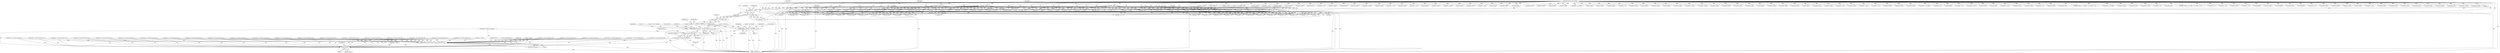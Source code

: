digraph "0_radare2_f41e941341e44aa86edd4483c4487ec09a074257@array" {
"1000655" [label="(Call,buf[2] << 16)"];
"1000183" [label="(Call,buf[2] | (buf[3] << 8))"];
"1000129" [label="(MethodParameterIn,const ut8 *buf)"];
"1000187" [label="(Call,buf[3] << 8)"];
"1000246" [label="(Call,buf[2] | (buf[3] << 8))"];
"1000250" [label="(Call,buf[3] << 8)"];
"1000288" [label="(Call,buf[2] | (buf[3] << 8))"];
"1000292" [label="(Call,buf[3] << 8)"];
"1000654" [label="(Call,(buf[2] << 16) | (buf[3] << 24))"];
"1000652" [label="(Call,0 | (buf[2] << 16) | (buf[3] << 24))"];
"1000650" [label="(Call,vB = 0 | (buf[2] << 16) | (buf[3] << 24))"];
"1000672" [label="(Call,snprintf (str, sizeof (str), \" v%i:v%i, 0x%08x\", vA, vA + 1, vB))"];
"1000693" [label="(Call,r_str_concat (strasm, str))"];
"1000691" [label="(Call,strasm = r_str_concat (strasm, str))"];
"1002136" [label="(Call,strncpy (op->buf_asm, strasm, sizeof (op->buf_asm) - 1))"];
"1002198" [label="(Call,free (strasm))"];
"1000684" [label="(Call,snprintf (str, sizeof (str), \" v%i, 0x%08x\", vA, vB))"];
"1001909" [label="(Call,buf[3] << 8)"];
"1000769" [label="(Call,strasm = r_str_concat (strasm, str))"];
"1000666" [label="(Call,buf[0] == 0x19)"];
"1000498" [label="(Call,(int) buf[1])"];
"1000195" [label="(Call,buf[4] | (buf[5] << 8) | (buf[6] << 16) | (buf[7] << 24))"];
"1000778" [label="(Call,(int) buf[1])"];
"1000600" [label="(Call,buf[4] << 16)"];
"1002198" [label="(Call,free (strasm))"];
"1002135" [label="(Block,)"];
"1002127" [label="(Call,strasm = NULL)"];
"1001306" [label="(Call,buf[4] & 0x0f)"];
"1001258" [label="(Call,buf[3] << 8)"];
"1000897" [label="(Call,strasm = r_str_concat (strasm, str))"];
"1000438" [label="(Call,buf[3] << 8)"];
"1000430" [label="(Call,(int) buf[1])"];
"1001103" [label="(Call,buf[4] & 0x0f)"];
"1001188" [label="(Call,strasm = r_str_concat (strasm, str))"];
"1001198" [label="(Call,(int) buf[1])"];
"1000883" [label="(Call,strasm = r_str_concat (strasm, str))"];
"1000866" [label="(Call,(buf[3] << 8) | buf[2])"];
"1000489" [label="(Call,strasm = r_str_concat (strasm, str))"];
"1000659" [label="(Literal,16)"];
"1000716" [label="(Call,(llint)buf[3])"];
"1000251" [label="(Call,buf[3])"];
"1000653" [label="(Literal,0)"];
"1001217" [label="(Call,buf[5] << 8)"];
"1001158" [label="(Call,buf[5] & 0x0f)"];
"1001789" [label="(Call,(buf[3] << 8) | buf[2])"];
"1000724" [label="(Call,(llint)buf[4])"];
"1001109" [label="(Call,buf[4] & 0xf0)"];
"1000678" [label="(Call,vA + 1)"];
"1000681" [label="(Identifier,vB)"];
"1000131" [label="(Block,)"];
"1001651" [label="(Call,buf[0] == 0x23)"];
"1000694" [label="(Identifier,strasm)"];
"1001062" [label="(Call,buf[1] & 0x0f)"];
"1000558" [label="(Call,buf[3] << 8)"];
"1000785" [label="(Call,(int) buf[2])"];
"1000689" [label="(Identifier,vA)"];
"1000188" [label="(Call,buf[3])"];
"1002199" [label="(Identifier,strasm)"];
"1000181" [label="(Call,array_size = buf[2] | (buf[3] << 8))"];
"1001389" [label="(Call,(buf[3] << 8) | buf[2])"];
"1000966" [label="(Call,buf[4] << 16)"];
"1001342" [label="(Call,buf[5] & 0x0f)"];
"1001636" [label="(Call,buf[3] << 8)"];
"1002150" [label="(Identifier,op)"];
"1000311" [label="(Call,buf[6] << 16)"];
"1001782" [label="(Call,(int) buf[1])"];
"1000654" [label="(Call,(buf[2] << 16) | (buf[3] << 24))"];
"1000421" [label="(Call,strasm = r_str_concat (strasm, str))"];
"1001619" [label="(Call,buf[1] & 0x0f)"];
"1001440" [label="(Call,buf[0] == 0x22)"];
"1000955" [label="(Call,buf[2] | (buf[3] << 8) | (buf[4] << 16) | (buf[5] << 24))"];
"1000246" [label="(Call,buf[2] | (buf[3] << 8))"];
"1001003" [label="(Call,buf[3] << 8 | buf[2])"];
"1000700" [label="(Call,(int) buf[1])"];
"1001004" [label="(Call,buf[3] << 8)"];
"1002018" [label="(Call,buf[4] & 0xf0)"];
"1000316" [label="(Call,buf[7] << 24)"];
"1000692" [label="(Identifier,strasm)"];
"1002201" [label="(Identifier,size)"];
"1000463" [label="(Call,buf[3] << 8)"];
"1000594" [label="(Call,buf[3] << 8)"];
"1001573" [label="(Call,(int) buf[1])"];
"1001509" [label="(Call,buf[1] & 0x0f)"];
"1000683" [label="(Block,)"];
"1000247" [label="(Call,buf[2])"];
"1001051" [label="(Call,strasm = r_str_concat (strasm, str))"];
"1001030" [label="(Call,buf[2] | (buf[3] << 8) | (buf[4] << 16) | (buf[5] << 24))"];
"1000289" [label="(Call,buf[2])"];
"1000651" [label="(Identifier,vB)"];
"1001318" [label="(Call,buf[5] & 0x0f)"];
"1000917" [label="(Call,strasm = r_str_concat (strasm, str))"];
"1000909" [label="(Call,buf[3] << 8)"];
"1000509" [label="(Call,strasm = r_str_concat (strasm, str))"];
"1001969" [label="(Call,buf[5] & 0x0f)"];
"1001635" [label="(Call,(buf[3] << 8) | buf[2])"];
"1002137" [label="(Call,op->buf_asm)"];
"1001348" [label="(Call,buf[5] & 0xf0)"];
"1000944" [label="(Call,strasm = r_str_concat (strasm, str))"];
"1000732" [label="(Call,(llint)buf[5])"];
"1000850" [label="(Call,buf[1] & 0x0f)"];
"1000676" [label="(Literal,\" v%i:v%i, 0x%08x\")"];
"1001800" [label="(Call,(buf[5] << 8) | buf[4])"];
"1000636" [label="(Call,strasm = r_str_concat (strasm, str))"];
"1000690" [label="(Identifier,vB)"];
"1001747" [label="(Call,buf[2] << 24)"];
"1001382" [label="(Call,(int) buf[1])"];
"1001205" [label="(Call,(buf[3] << 8) | buf[2])"];
"1001070" [label="(Call,buf[3] << 8)"];
"1000814" [label="(Call,(int) buf[1])"];
"1000673" [label="(Identifier,str)"];
"1000805" [label="(Call,strasm = r_str_concat (strasm, str))"];
"1002024" [label="(Call,buf[5] & 0x0f)"];
"1001790" [label="(Call,buf[3] << 8)"];
"1000375" [label="(Call,strasm = strdup (op->buf_asm))"];
"1000474" [label="(Call,buf[5] << 8)"];
"1001926" [label="(Call,buf[4] & 0x0f)"];
"1000936" [label="(Call,buf[3] << 8)"];
"1000286" [label="(Call,elem_width = buf[2] | (buf[3] << 8))"];
"1001722" [label="(Call,(int) buf[1])"];
"1001275" [label="(Call,buf[4] & 0x0f)"];
"1000548" [label="(Call,(int) buf[1])"];
"1000985" [label="(Call,buf[1] & 0x0f)"];
"1000655" [label="(Call,buf[2] << 16)"];
"1002054" [label="(Call,buf[0] == 0x24)"];
"1000652" [label="(Call,0 | (buf[2] << 16) | (buf[3] << 24))"];
"1001646" [label="(Call,buf[0] == 0x20)"];
"1000526" [label="(Call,buf[1] & 0xf0)"];
"1001164" [label="(Call,buf[5] & 0xf0)"];
"1000408" [label="(Call,buf[1] & 0xf0)"];
"1000858" [label="(Call,buf[1] & 0xf0)"];
"1000250" [label="(Call,buf[3] << 8)"];
"1001021" [label="(Call,(int) buf[1])"];
"1001249" [label="(Call,buf[1] & 0xf0)"];
"1000688" [label="(Literal,\" v%i, 0x%08x\")"];
"1001152" [label="(Call,buf[4] & 0xf0)"];
"1001091" [label="(Call,buf[4] & 0x0f)"];
"1000668" [label="(Identifier,buf)"];
"1000828" [label="(Call,(int) buf[3])"];
"1000191" [label="(Literal,8)"];
"1001525" [label="(Call,(buf[3]<<8) | buf[2])"];
"1001257" [label="(Call,(buf[3] << 8) | buf[2])"];
"1000685" [label="(Identifier,str)"];
"1000695" [label="(Identifier,str)"];
"1000926" [label="(Call,(int) buf[1])"];
"1001944" [label="(Call,buf[4] & 0xf0)"];
"1002036" [label="(Call,buf[1] & 0x0f)"];
"1001373" [label="(Call,strasm = r_str_concat (strasm, str))"];
"1000650" [label="(Call,vB = 0 | (buf[2] << 16) | (buf[3] << 24))"];
"1000206" [label="(Call,buf[6] << 16)"];
"1000908" [label="(Call,buf[3] << 8 | buf[2])"];
"1001312" [label="(Call,buf[4] & 0xf0)"];
"1000792" [label="(Call,(int) buf[3])"];
"1000611" [label="(Call,buf[0] == 0x17)"];
"1000187" [label="(Call,buf[3] << 8)"];
"1000971" [label="(Call,buf[5] << 24)"];
"1000557" [label="(Call,(buf[3] << 8) | buf[2])"];
"1001999" [label="(Call,buf[5] & 0xf0)"];
"1001293" [label="(Call,buf[4] & 0xf0)"];
"1001981" [label="(Call,buf[4] & 0x0f)"];
"1000473" [label="(Call,(buf[5] << 8) | buf[4])"];
"1000305" [label="(Call,buf[5] << 8)"];
"1000740" [label="(Call,(llint)buf[6])"];
"1001713" [label="(Call,strasm = r_str_concat (strasm, str))"];
"1001041" [label="(Call,buf[4] << 16)"];
"1001069" [label="(Call,(buf[3] << 8) | buf[2])"];
"1000292" [label="(Call,buf[3] << 8)"];
"1001399" [label="(Call,buf[0] == 0x1a)"];
"1000582" [label="(Call,(int) buf[1])"];
"1000672" [label="(Call,snprintf (str, sizeof (str), \" v%i:v%i, 0x%08x\", vA, vA + 1, vB))"];
"1000935" [label="(Call,buf[3] << 8 | buf[2])"];
"1000645" [label="(Call,(int) buf[1])"];
"1000686" [label="(Call,sizeof (str))"];
"1000976" [label="(Call,strasm = r_str_concat (strasm, str))"];
"1000129" [label="(MethodParameterIn,const ut8 *buf)"];
"1001435" [label="(Call,buf[0] == 0x1f)"];
"1000539" [label="(Call,strasm = r_str_concat (strasm, str))"];
"1001888" [label="(Call,strasm = r_str_concat (strasm, str))"];
"1001957" [label="(Call,buf[4] & 0x0f)"];
"1001993" [label="(Call,buf[5] & 0x0f)"];
"1000200" [label="(Call,buf[5] << 8)"];
"1000993" [label="(Call,buf[1] & 0xf0)"];
"1001134" [label="(Call,buf[5] & 0x0f)"];
"1001731" [label="(Call,buf[5] | (buf[4] << 8) | (buf[3] << 16) | (buf[2] << 24))"];
"1002136" [label="(Call,strncpy (op->buf_asm, strasm, sizeof (op->buf_asm) - 1))"];
"1001610" [label="(Call,strasm = r_str_concat (strasm, str))"];
"1001216" [label="(Call,(buf[5] << 8) | buf[4])"];
"1000662" [label="(Identifier,buf)"];
"1001581" [label="(Call,buf[3] << 8)"];
"1000184" [label="(Call,buf[2])"];
"1001773" [label="(Call,strasm = r_str_concat (strasm, str))"];
"1001517" [label="(Call,buf[1] & 0xf0)"];
"1000244" [label="(Call,array_size = buf[2] | (buf[3] << 8))"];
"1001287" [label="(Call,buf[4] & 0x0f)"];
"1001810" [label="(Call,buf[0] == 0x25)"];
"1001564" [label="(Call,strasm = r_str_concat (strasm, str))"];
"1001801" [label="(Call,buf[5] << 8)"];
"1001237" [label="(Call,strasm = r_str_concat (strasm, str))"];
"1000643" [label="(Call,vA = (int) buf[1])"];
"1001526" [label="(Call,buf[3]<<8)"];
"1001987" [label="(Call,buf[4] & 0xf0)"];
"1000300" [label="(Call,buf[4] | (buf[5] << 8) | (buf[6] << 16) | (buf[7] << 24))"];
"1001736" [label="(Call,buf[4] << 8)"];
"1000293" [label="(Call,buf[3])"];
"1000960" [label="(Call,buf[3] << 8)"];
"1001580" [label="(Call,(buf[3] << 8) | buf[2])"];
"1000867" [label="(Call,buf[3] << 8)"];
"1000453" [label="(Call,strasm = r_str_concat (strasm, str))"];
"1001046" [label="(Call,buf[5] << 24)"];
"1002202" [label="(MethodReturn,static int)"];
"1002140" [label="(Identifier,strasm)"];
"1001908" [label="(Call,(buf[3] << 8) | buf[2])"];
"1001963" [label="(Call,buf[4] & 0xf0)"];
"1000693" [label="(Call,r_str_concat (strasm, str))"];
"1000211" [label="(Call,buf[7] << 24)"];
"1000674" [label="(Call,sizeof (str))"];
"1001742" [label="(Call,buf[3] << 16)"];
"1000677" [label="(Identifier,vA)"];
"1002141" [label="(Call,sizeof (op->buf_asm) - 1)"];
"1000394" [label="(Block,)"];
"1000656" [label="(Call,buf[2])"];
"1000756" [label="(Call,(llint)buf[8])"];
"1001500" [label="(Call,strasm = r_str_concat (strasm, str))"];
"1000183" [label="(Call,buf[2] | (buf[3] << 8))"];
"1000296" [label="(Literal,8)"];
"1000589" [label="(Call,buf[2] | (buf[3] << 8) | (buf[4] << 16) | (buf[5] << 24))"];
"1000352" [label="(Call,strasm = NULL)"];
"1000841" [label="(Call,strasm = r_str_concat (strasm, str))"];
"1000671" [label="(Block,)"];
"1000462" [label="(Call,(buf[3] << 8) | buf[2])"];
"1000892" [label="(Call,(char) buf[1])"];
"1000763" [label="(Call,(llint)buf[9])"];
"1001128" [label="(Call,buf[4] & 0xf0)"];
"1001206" [label="(Call,buf[3] << 8)"];
"1002110" [label="(Call,strasm = r_str_concat (strasm, str))"];
"1000437" [label="(Call,(buf[3] << 8) | buf[2])"];
"1001035" [label="(Call,buf[3] << 8)"];
"1000748" [label="(Call,(llint)buf[7])"];
"1000605" [label="(Call,buf[5] << 24)"];
"1000696" [label="(ControlStructure,break;)"];
"1001012" [label="(Call,strasm = r_str_concat (strasm, str))"];
"1001122" [label="(Call,buf[4] & 0x0f)"];
"1000660" [label="(Call,buf[3] << 24)"];
"1000573" [label="(Call,strasm = r_str_concat (strasm, str))"];
"1000518" [label="(Call,buf[1] & 0x0f)"];
"1001627" [label="(Call,buf[1] & 0xf0)"];
"1000691" [label="(Call,strasm = r_str_concat (strasm, str))"];
"1000142" [label="(Call,(int) buf[0])"];
"1001429" [label="(Call,buf[0] == 0x1c)"];
"1002030" [label="(Call,buf[5] & 0xf0)"];
"1001330" [label="(Call,buf[4] & 0x0f)"];
"1001900" [label="(Call,buf[1] & 0xf0)"];
"1002012" [label="(Call,buf[4] & 0x0f)"];
"1000684" [label="(Call,snprintf (str, sizeof (str), \" v%i, 0x%08x\", vA, vB))"];
"1000159" [label="(Call,op->buf_asm[0] = 0)"];
"1001336" [label="(Call,buf[4] & 0xf0)"];
"1000709" [label="(Call,(llint)buf[2])"];
"1000821" [label="(Call,(int) buf[2])"];
"1000254" [label="(Literal,8)"];
"1001146" [label="(Call,buf[4] & 0x0f)"];
"1001938" [label="(Call,buf[4] & 0x0f)"];
"1001390" [label="(Call,buf[3] << 8)"];
"1000167" [label="(Call,buf[0] == 0x00)"];
"1000400" [label="(Call,buf[1] & 0x0f)"];
"1000288" [label="(Call,buf[2] | (buf[3] << 8))"];
"1000655" -> "1000654"  [label="AST: "];
"1000655" -> "1000659"  [label="CFG: "];
"1000656" -> "1000655"  [label="AST: "];
"1000659" -> "1000655"  [label="AST: "];
"1000662" -> "1000655"  [label="CFG: "];
"1000655" -> "1002202"  [label="DDG: "];
"1000655" -> "1000654"  [label="DDG: "];
"1000655" -> "1000654"  [label="DDG: "];
"1000183" -> "1000655"  [label="DDG: "];
"1000246" -> "1000655"  [label="DDG: "];
"1000288" -> "1000655"  [label="DDG: "];
"1000129" -> "1000655"  [label="DDG: "];
"1000183" -> "1000181"  [label="AST: "];
"1000183" -> "1000187"  [label="CFG: "];
"1000184" -> "1000183"  [label="AST: "];
"1000187" -> "1000183"  [label="AST: "];
"1000181" -> "1000183"  [label="CFG: "];
"1000183" -> "1002202"  [label="DDG: "];
"1000183" -> "1002202"  [label="DDG: "];
"1000183" -> "1000181"  [label="DDG: "];
"1000183" -> "1000181"  [label="DDG: "];
"1000129" -> "1000183"  [label="DDG: "];
"1000187" -> "1000183"  [label="DDG: "];
"1000187" -> "1000183"  [label="DDG: "];
"1000183" -> "1000437"  [label="DDG: "];
"1000183" -> "1000462"  [label="DDG: "];
"1000183" -> "1000557"  [label="DDG: "];
"1000183" -> "1000589"  [label="DDG: "];
"1000183" -> "1000709"  [label="DDG: "];
"1000183" -> "1000785"  [label="DDG: "];
"1000183" -> "1000821"  [label="DDG: "];
"1000183" -> "1000866"  [label="DDG: "];
"1000183" -> "1000908"  [label="DDG: "];
"1000183" -> "1000935"  [label="DDG: "];
"1000183" -> "1000955"  [label="DDG: "];
"1000183" -> "1001003"  [label="DDG: "];
"1000183" -> "1001030"  [label="DDG: "];
"1000183" -> "1001069"  [label="DDG: "];
"1000183" -> "1001205"  [label="DDG: "];
"1000183" -> "1001257"  [label="DDG: "];
"1000183" -> "1001389"  [label="DDG: "];
"1000183" -> "1001525"  [label="DDG: "];
"1000183" -> "1001580"  [label="DDG: "];
"1000183" -> "1001635"  [label="DDG: "];
"1000183" -> "1001747"  [label="DDG: "];
"1000183" -> "1001789"  [label="DDG: "];
"1000183" -> "1001908"  [label="DDG: "];
"1000129" -> "1000126"  [label="AST: "];
"1000129" -> "1002202"  [label="DDG: "];
"1000129" -> "1000142"  [label="DDG: "];
"1000129" -> "1000167"  [label="DDG: "];
"1000129" -> "1000187"  [label="DDG: "];
"1000129" -> "1000195"  [label="DDG: "];
"1000129" -> "1000200"  [label="DDG: "];
"1000129" -> "1000206"  [label="DDG: "];
"1000129" -> "1000211"  [label="DDG: "];
"1000129" -> "1000246"  [label="DDG: "];
"1000129" -> "1000250"  [label="DDG: "];
"1000129" -> "1000288"  [label="DDG: "];
"1000129" -> "1000292"  [label="DDG: "];
"1000129" -> "1000300"  [label="DDG: "];
"1000129" -> "1000305"  [label="DDG: "];
"1000129" -> "1000311"  [label="DDG: "];
"1000129" -> "1000316"  [label="DDG: "];
"1000129" -> "1000400"  [label="DDG: "];
"1000129" -> "1000408"  [label="DDG: "];
"1000129" -> "1000430"  [label="DDG: "];
"1000129" -> "1000438"  [label="DDG: "];
"1000129" -> "1000437"  [label="DDG: "];
"1000129" -> "1000463"  [label="DDG: "];
"1000129" -> "1000462"  [label="DDG: "];
"1000129" -> "1000474"  [label="DDG: "];
"1000129" -> "1000473"  [label="DDG: "];
"1000129" -> "1000498"  [label="DDG: "];
"1000129" -> "1000518"  [label="DDG: "];
"1000129" -> "1000526"  [label="DDG: "];
"1000129" -> "1000548"  [label="DDG: "];
"1000129" -> "1000558"  [label="DDG: "];
"1000129" -> "1000557"  [label="DDG: "];
"1000129" -> "1000582"  [label="DDG: "];
"1000129" -> "1000589"  [label="DDG: "];
"1000129" -> "1000594"  [label="DDG: "];
"1000129" -> "1000600"  [label="DDG: "];
"1000129" -> "1000605"  [label="DDG: "];
"1000129" -> "1000611"  [label="DDG: "];
"1000129" -> "1000645"  [label="DDG: "];
"1000129" -> "1000660"  [label="DDG: "];
"1000129" -> "1000666"  [label="DDG: "];
"1000129" -> "1000700"  [label="DDG: "];
"1000129" -> "1000709"  [label="DDG: "];
"1000129" -> "1000716"  [label="DDG: "];
"1000129" -> "1000724"  [label="DDG: "];
"1000129" -> "1000732"  [label="DDG: "];
"1000129" -> "1000740"  [label="DDG: "];
"1000129" -> "1000748"  [label="DDG: "];
"1000129" -> "1000756"  [label="DDG: "];
"1000129" -> "1000763"  [label="DDG: "];
"1000129" -> "1000778"  [label="DDG: "];
"1000129" -> "1000785"  [label="DDG: "];
"1000129" -> "1000792"  [label="DDG: "];
"1000129" -> "1000814"  [label="DDG: "];
"1000129" -> "1000821"  [label="DDG: "];
"1000129" -> "1000828"  [label="DDG: "];
"1000129" -> "1000850"  [label="DDG: "];
"1000129" -> "1000858"  [label="DDG: "];
"1000129" -> "1000867"  [label="DDG: "];
"1000129" -> "1000866"  [label="DDG: "];
"1000129" -> "1000892"  [label="DDG: "];
"1000129" -> "1000909"  [label="DDG: "];
"1000129" -> "1000908"  [label="DDG: "];
"1000129" -> "1000926"  [label="DDG: "];
"1000129" -> "1000936"  [label="DDG: "];
"1000129" -> "1000935"  [label="DDG: "];
"1000129" -> "1000955"  [label="DDG: "];
"1000129" -> "1000960"  [label="DDG: "];
"1000129" -> "1000966"  [label="DDG: "];
"1000129" -> "1000971"  [label="DDG: "];
"1000129" -> "1000985"  [label="DDG: "];
"1000129" -> "1000993"  [label="DDG: "];
"1000129" -> "1001004"  [label="DDG: "];
"1000129" -> "1001003"  [label="DDG: "];
"1000129" -> "1001021"  [label="DDG: "];
"1000129" -> "1001030"  [label="DDG: "];
"1000129" -> "1001035"  [label="DDG: "];
"1000129" -> "1001041"  [label="DDG: "];
"1000129" -> "1001046"  [label="DDG: "];
"1000129" -> "1001062"  [label="DDG: "];
"1000129" -> "1001070"  [label="DDG: "];
"1000129" -> "1001069"  [label="DDG: "];
"1000129" -> "1001091"  [label="DDG: "];
"1000129" -> "1001103"  [label="DDG: "];
"1000129" -> "1001109"  [label="DDG: "];
"1000129" -> "1001122"  [label="DDG: "];
"1000129" -> "1001128"  [label="DDG: "];
"1000129" -> "1001134"  [label="DDG: "];
"1000129" -> "1001146"  [label="DDG: "];
"1000129" -> "1001152"  [label="DDG: "];
"1000129" -> "1001158"  [label="DDG: "];
"1000129" -> "1001164"  [label="DDG: "];
"1000129" -> "1001198"  [label="DDG: "];
"1000129" -> "1001206"  [label="DDG: "];
"1000129" -> "1001205"  [label="DDG: "];
"1000129" -> "1001217"  [label="DDG: "];
"1000129" -> "1001216"  [label="DDG: "];
"1000129" -> "1001249"  [label="DDG: "];
"1000129" -> "1001258"  [label="DDG: "];
"1000129" -> "1001257"  [label="DDG: "];
"1000129" -> "1001275"  [label="DDG: "];
"1000129" -> "1001287"  [label="DDG: "];
"1000129" -> "1001293"  [label="DDG: "];
"1000129" -> "1001306"  [label="DDG: "];
"1000129" -> "1001312"  [label="DDG: "];
"1000129" -> "1001318"  [label="DDG: "];
"1000129" -> "1001330"  [label="DDG: "];
"1000129" -> "1001336"  [label="DDG: "];
"1000129" -> "1001342"  [label="DDG: "];
"1000129" -> "1001348"  [label="DDG: "];
"1000129" -> "1001382"  [label="DDG: "];
"1000129" -> "1001390"  [label="DDG: "];
"1000129" -> "1001389"  [label="DDG: "];
"1000129" -> "1001399"  [label="DDG: "];
"1000129" -> "1001429"  [label="DDG: "];
"1000129" -> "1001435"  [label="DDG: "];
"1000129" -> "1001440"  [label="DDG: "];
"1000129" -> "1001509"  [label="DDG: "];
"1000129" -> "1001517"  [label="DDG: "];
"1000129" -> "1001526"  [label="DDG: "];
"1000129" -> "1001525"  [label="DDG: "];
"1000129" -> "1001573"  [label="DDG: "];
"1000129" -> "1001581"  [label="DDG: "];
"1000129" -> "1001580"  [label="DDG: "];
"1000129" -> "1001619"  [label="DDG: "];
"1000129" -> "1001627"  [label="DDG: "];
"1000129" -> "1001636"  [label="DDG: "];
"1000129" -> "1001635"  [label="DDG: "];
"1000129" -> "1001646"  [label="DDG: "];
"1000129" -> "1001651"  [label="DDG: "];
"1000129" -> "1001722"  [label="DDG: "];
"1000129" -> "1001731"  [label="DDG: "];
"1000129" -> "1001736"  [label="DDG: "];
"1000129" -> "1001742"  [label="DDG: "];
"1000129" -> "1001747"  [label="DDG: "];
"1000129" -> "1001782"  [label="DDG: "];
"1000129" -> "1001790"  [label="DDG: "];
"1000129" -> "1001789"  [label="DDG: "];
"1000129" -> "1001801"  [label="DDG: "];
"1000129" -> "1001800"  [label="DDG: "];
"1000129" -> "1001810"  [label="DDG: "];
"1000129" -> "1001900"  [label="DDG: "];
"1000129" -> "1001909"  [label="DDG: "];
"1000129" -> "1001908"  [label="DDG: "];
"1000129" -> "1001926"  [label="DDG: "];
"1000129" -> "1001938"  [label="DDG: "];
"1000129" -> "1001944"  [label="DDG: "];
"1000129" -> "1001957"  [label="DDG: "];
"1000129" -> "1001963"  [label="DDG: "];
"1000129" -> "1001969"  [label="DDG: "];
"1000129" -> "1001981"  [label="DDG: "];
"1000129" -> "1001987"  [label="DDG: "];
"1000129" -> "1001993"  [label="DDG: "];
"1000129" -> "1001999"  [label="DDG: "];
"1000129" -> "1002012"  [label="DDG: "];
"1000129" -> "1002018"  [label="DDG: "];
"1000129" -> "1002024"  [label="DDG: "];
"1000129" -> "1002030"  [label="DDG: "];
"1000129" -> "1002036"  [label="DDG: "];
"1000129" -> "1002054"  [label="DDG: "];
"1000187" -> "1000191"  [label="CFG: "];
"1000188" -> "1000187"  [label="AST: "];
"1000191" -> "1000187"  [label="AST: "];
"1000187" -> "1002202"  [label="DDG: "];
"1000187" -> "1000438"  [label="DDG: "];
"1000187" -> "1000463"  [label="DDG: "];
"1000187" -> "1000558"  [label="DDG: "];
"1000187" -> "1000594"  [label="DDG: "];
"1000187" -> "1000660"  [label="DDG: "];
"1000187" -> "1000716"  [label="DDG: "];
"1000187" -> "1000792"  [label="DDG: "];
"1000187" -> "1000828"  [label="DDG: "];
"1000187" -> "1000867"  [label="DDG: "];
"1000187" -> "1000909"  [label="DDG: "];
"1000187" -> "1000936"  [label="DDG: "];
"1000187" -> "1000960"  [label="DDG: "];
"1000187" -> "1001004"  [label="DDG: "];
"1000187" -> "1001035"  [label="DDG: "];
"1000187" -> "1001070"  [label="DDG: "];
"1000187" -> "1001206"  [label="DDG: "];
"1000187" -> "1001258"  [label="DDG: "];
"1000187" -> "1001390"  [label="DDG: "];
"1000187" -> "1001526"  [label="DDG: "];
"1000187" -> "1001581"  [label="DDG: "];
"1000187" -> "1001636"  [label="DDG: "];
"1000187" -> "1001742"  [label="DDG: "];
"1000187" -> "1001790"  [label="DDG: "];
"1000187" -> "1001909"  [label="DDG: "];
"1000246" -> "1000244"  [label="AST: "];
"1000246" -> "1000250"  [label="CFG: "];
"1000247" -> "1000246"  [label="AST: "];
"1000250" -> "1000246"  [label="AST: "];
"1000244" -> "1000246"  [label="CFG: "];
"1000246" -> "1002202"  [label="DDG: "];
"1000246" -> "1002202"  [label="DDG: "];
"1000246" -> "1000244"  [label="DDG: "];
"1000246" -> "1000244"  [label="DDG: "];
"1000250" -> "1000246"  [label="DDG: "];
"1000250" -> "1000246"  [label="DDG: "];
"1000246" -> "1000437"  [label="DDG: "];
"1000246" -> "1000462"  [label="DDG: "];
"1000246" -> "1000557"  [label="DDG: "];
"1000246" -> "1000589"  [label="DDG: "];
"1000246" -> "1000709"  [label="DDG: "];
"1000246" -> "1000785"  [label="DDG: "];
"1000246" -> "1000821"  [label="DDG: "];
"1000246" -> "1000866"  [label="DDG: "];
"1000246" -> "1000908"  [label="DDG: "];
"1000246" -> "1000935"  [label="DDG: "];
"1000246" -> "1000955"  [label="DDG: "];
"1000246" -> "1001003"  [label="DDG: "];
"1000246" -> "1001030"  [label="DDG: "];
"1000246" -> "1001069"  [label="DDG: "];
"1000246" -> "1001205"  [label="DDG: "];
"1000246" -> "1001257"  [label="DDG: "];
"1000246" -> "1001389"  [label="DDG: "];
"1000246" -> "1001525"  [label="DDG: "];
"1000246" -> "1001580"  [label="DDG: "];
"1000246" -> "1001635"  [label="DDG: "];
"1000246" -> "1001747"  [label="DDG: "];
"1000246" -> "1001789"  [label="DDG: "];
"1000246" -> "1001908"  [label="DDG: "];
"1000250" -> "1000254"  [label="CFG: "];
"1000251" -> "1000250"  [label="AST: "];
"1000254" -> "1000250"  [label="AST: "];
"1000250" -> "1002202"  [label="DDG: "];
"1000250" -> "1000438"  [label="DDG: "];
"1000250" -> "1000463"  [label="DDG: "];
"1000250" -> "1000558"  [label="DDG: "];
"1000250" -> "1000594"  [label="DDG: "];
"1000250" -> "1000660"  [label="DDG: "];
"1000250" -> "1000716"  [label="DDG: "];
"1000250" -> "1000792"  [label="DDG: "];
"1000250" -> "1000828"  [label="DDG: "];
"1000250" -> "1000867"  [label="DDG: "];
"1000250" -> "1000909"  [label="DDG: "];
"1000250" -> "1000936"  [label="DDG: "];
"1000250" -> "1000960"  [label="DDG: "];
"1000250" -> "1001004"  [label="DDG: "];
"1000250" -> "1001035"  [label="DDG: "];
"1000250" -> "1001070"  [label="DDG: "];
"1000250" -> "1001206"  [label="DDG: "];
"1000250" -> "1001258"  [label="DDG: "];
"1000250" -> "1001390"  [label="DDG: "];
"1000250" -> "1001526"  [label="DDG: "];
"1000250" -> "1001581"  [label="DDG: "];
"1000250" -> "1001636"  [label="DDG: "];
"1000250" -> "1001742"  [label="DDG: "];
"1000250" -> "1001790"  [label="DDG: "];
"1000250" -> "1001909"  [label="DDG: "];
"1000288" -> "1000286"  [label="AST: "];
"1000288" -> "1000292"  [label="CFG: "];
"1000289" -> "1000288"  [label="AST: "];
"1000292" -> "1000288"  [label="AST: "];
"1000286" -> "1000288"  [label="CFG: "];
"1000288" -> "1002202"  [label="DDG: "];
"1000288" -> "1002202"  [label="DDG: "];
"1000288" -> "1000286"  [label="DDG: "];
"1000288" -> "1000286"  [label="DDG: "];
"1000292" -> "1000288"  [label="DDG: "];
"1000292" -> "1000288"  [label="DDG: "];
"1000288" -> "1000437"  [label="DDG: "];
"1000288" -> "1000462"  [label="DDG: "];
"1000288" -> "1000557"  [label="DDG: "];
"1000288" -> "1000589"  [label="DDG: "];
"1000288" -> "1000709"  [label="DDG: "];
"1000288" -> "1000785"  [label="DDG: "];
"1000288" -> "1000821"  [label="DDG: "];
"1000288" -> "1000866"  [label="DDG: "];
"1000288" -> "1000908"  [label="DDG: "];
"1000288" -> "1000935"  [label="DDG: "];
"1000288" -> "1000955"  [label="DDG: "];
"1000288" -> "1001003"  [label="DDG: "];
"1000288" -> "1001030"  [label="DDG: "];
"1000288" -> "1001069"  [label="DDG: "];
"1000288" -> "1001205"  [label="DDG: "];
"1000288" -> "1001257"  [label="DDG: "];
"1000288" -> "1001389"  [label="DDG: "];
"1000288" -> "1001525"  [label="DDG: "];
"1000288" -> "1001580"  [label="DDG: "];
"1000288" -> "1001635"  [label="DDG: "];
"1000288" -> "1001747"  [label="DDG: "];
"1000288" -> "1001789"  [label="DDG: "];
"1000288" -> "1001908"  [label="DDG: "];
"1000292" -> "1000296"  [label="CFG: "];
"1000293" -> "1000292"  [label="AST: "];
"1000296" -> "1000292"  [label="AST: "];
"1000292" -> "1002202"  [label="DDG: "];
"1000292" -> "1000438"  [label="DDG: "];
"1000292" -> "1000463"  [label="DDG: "];
"1000292" -> "1000558"  [label="DDG: "];
"1000292" -> "1000594"  [label="DDG: "];
"1000292" -> "1000660"  [label="DDG: "];
"1000292" -> "1000716"  [label="DDG: "];
"1000292" -> "1000792"  [label="DDG: "];
"1000292" -> "1000828"  [label="DDG: "];
"1000292" -> "1000867"  [label="DDG: "];
"1000292" -> "1000909"  [label="DDG: "];
"1000292" -> "1000936"  [label="DDG: "];
"1000292" -> "1000960"  [label="DDG: "];
"1000292" -> "1001004"  [label="DDG: "];
"1000292" -> "1001035"  [label="DDG: "];
"1000292" -> "1001070"  [label="DDG: "];
"1000292" -> "1001206"  [label="DDG: "];
"1000292" -> "1001258"  [label="DDG: "];
"1000292" -> "1001390"  [label="DDG: "];
"1000292" -> "1001526"  [label="DDG: "];
"1000292" -> "1001581"  [label="DDG: "];
"1000292" -> "1001636"  [label="DDG: "];
"1000292" -> "1001742"  [label="DDG: "];
"1000292" -> "1001790"  [label="DDG: "];
"1000292" -> "1001909"  [label="DDG: "];
"1000654" -> "1000652"  [label="AST: "];
"1000654" -> "1000660"  [label="CFG: "];
"1000660" -> "1000654"  [label="AST: "];
"1000652" -> "1000654"  [label="CFG: "];
"1000654" -> "1002202"  [label="DDG: "];
"1000654" -> "1002202"  [label="DDG: "];
"1000654" -> "1000652"  [label="DDG: "];
"1000654" -> "1000652"  [label="DDG: "];
"1000660" -> "1000654"  [label="DDG: "];
"1000660" -> "1000654"  [label="DDG: "];
"1000652" -> "1000650"  [label="AST: "];
"1000653" -> "1000652"  [label="AST: "];
"1000650" -> "1000652"  [label="CFG: "];
"1000652" -> "1002202"  [label="DDG: "];
"1000652" -> "1000650"  [label="DDG: "];
"1000652" -> "1000650"  [label="DDG: "];
"1000650" -> "1000394"  [label="AST: "];
"1000651" -> "1000650"  [label="AST: "];
"1000668" -> "1000650"  [label="CFG: "];
"1000650" -> "1002202"  [label="DDG: "];
"1000650" -> "1000672"  [label="DDG: "];
"1000650" -> "1000684"  [label="DDG: "];
"1000672" -> "1000671"  [label="AST: "];
"1000672" -> "1000681"  [label="CFG: "];
"1000673" -> "1000672"  [label="AST: "];
"1000674" -> "1000672"  [label="AST: "];
"1000676" -> "1000672"  [label="AST: "];
"1000677" -> "1000672"  [label="AST: "];
"1000678" -> "1000672"  [label="AST: "];
"1000681" -> "1000672"  [label="AST: "];
"1000692" -> "1000672"  [label="CFG: "];
"1000672" -> "1002202"  [label="DDG: "];
"1000672" -> "1002202"  [label="DDG: "];
"1000672" -> "1002202"  [label="DDG: "];
"1000672" -> "1002202"  [label="DDG: "];
"1000643" -> "1000672"  [label="DDG: "];
"1000672" -> "1000693"  [label="DDG: "];
"1000693" -> "1000691"  [label="AST: "];
"1000693" -> "1000695"  [label="CFG: "];
"1000694" -> "1000693"  [label="AST: "];
"1000695" -> "1000693"  [label="AST: "];
"1000691" -> "1000693"  [label="CFG: "];
"1000693" -> "1002202"  [label="DDG: "];
"1000693" -> "1000691"  [label="DDG: "];
"1000693" -> "1000691"  [label="DDG: "];
"1000375" -> "1000693"  [label="DDG: "];
"1000684" -> "1000693"  [label="DDG: "];
"1000691" -> "1000394"  [label="AST: "];
"1000692" -> "1000691"  [label="AST: "];
"1000696" -> "1000691"  [label="CFG: "];
"1000691" -> "1002202"  [label="DDG: "];
"1000691" -> "1002136"  [label="DDG: "];
"1000691" -> "1002198"  [label="DDG: "];
"1002136" -> "1002135"  [label="AST: "];
"1002136" -> "1002141"  [label="CFG: "];
"1002137" -> "1002136"  [label="AST: "];
"1002140" -> "1002136"  [label="AST: "];
"1002141" -> "1002136"  [label="AST: "];
"1002150" -> "1002136"  [label="CFG: "];
"1002136" -> "1002202"  [label="DDG: "];
"1000159" -> "1002136"  [label="DDG: "];
"1000539" -> "1002136"  [label="DDG: "];
"1000375" -> "1002136"  [label="DDG: "];
"1002110" -> "1002136"  [label="DDG: "];
"1000917" -> "1002136"  [label="DDG: "];
"1000883" -> "1002136"  [label="DDG: "];
"1001188" -> "1002136"  [label="DDG: "];
"1000976" -> "1002136"  [label="DDG: "];
"1000897" -> "1002136"  [label="DDG: "];
"1000841" -> "1002136"  [label="DDG: "];
"1000489" -> "1002136"  [label="DDG: "];
"1001051" -> "1002136"  [label="DDG: "];
"1001888" -> "1002136"  [label="DDG: "];
"1000805" -> "1002136"  [label="DDG: "];
"1001237" -> "1002136"  [label="DDG: "];
"1000636" -> "1002136"  [label="DDG: "];
"1001610" -> "1002136"  [label="DDG: "];
"1002127" -> "1002136"  [label="DDG: "];
"1000769" -> "1002136"  [label="DDG: "];
"1000421" -> "1002136"  [label="DDG: "];
"1001564" -> "1002136"  [label="DDG: "];
"1000573" -> "1002136"  [label="DDG: "];
"1000944" -> "1002136"  [label="DDG: "];
"1001012" -> "1002136"  [label="DDG: "];
"1001713" -> "1002136"  [label="DDG: "];
"1001373" -> "1002136"  [label="DDG: "];
"1000509" -> "1002136"  [label="DDG: "];
"1001500" -> "1002136"  [label="DDG: "];
"1001773" -> "1002136"  [label="DDG: "];
"1000453" -> "1002136"  [label="DDG: "];
"1002141" -> "1002136"  [label="DDG: "];
"1002136" -> "1002198"  [label="DDG: "];
"1002198" -> "1000131"  [label="AST: "];
"1002198" -> "1002199"  [label="CFG: "];
"1002199" -> "1002198"  [label="AST: "];
"1002201" -> "1002198"  [label="CFG: "];
"1002198" -> "1002202"  [label="DDG: "];
"1000539" -> "1002198"  [label="DDG: "];
"1000375" -> "1002198"  [label="DDG: "];
"1002110" -> "1002198"  [label="DDG: "];
"1000917" -> "1002198"  [label="DDG: "];
"1000883" -> "1002198"  [label="DDG: "];
"1001188" -> "1002198"  [label="DDG: "];
"1000976" -> "1002198"  [label="DDG: "];
"1000897" -> "1002198"  [label="DDG: "];
"1000841" -> "1002198"  [label="DDG: "];
"1000489" -> "1002198"  [label="DDG: "];
"1001051" -> "1002198"  [label="DDG: "];
"1001888" -> "1002198"  [label="DDG: "];
"1000805" -> "1002198"  [label="DDG: "];
"1001237" -> "1002198"  [label="DDG: "];
"1000636" -> "1002198"  [label="DDG: "];
"1001610" -> "1002198"  [label="DDG: "];
"1000352" -> "1002198"  [label="DDG: "];
"1002127" -> "1002198"  [label="DDG: "];
"1000769" -> "1002198"  [label="DDG: "];
"1000421" -> "1002198"  [label="DDG: "];
"1001564" -> "1002198"  [label="DDG: "];
"1000573" -> "1002198"  [label="DDG: "];
"1000944" -> "1002198"  [label="DDG: "];
"1001012" -> "1002198"  [label="DDG: "];
"1001713" -> "1002198"  [label="DDG: "];
"1001373" -> "1002198"  [label="DDG: "];
"1000509" -> "1002198"  [label="DDG: "];
"1001500" -> "1002198"  [label="DDG: "];
"1001773" -> "1002198"  [label="DDG: "];
"1000453" -> "1002198"  [label="DDG: "];
"1000684" -> "1000683"  [label="AST: "];
"1000684" -> "1000690"  [label="CFG: "];
"1000685" -> "1000684"  [label="AST: "];
"1000686" -> "1000684"  [label="AST: "];
"1000688" -> "1000684"  [label="AST: "];
"1000689" -> "1000684"  [label="AST: "];
"1000690" -> "1000684"  [label="AST: "];
"1000692" -> "1000684"  [label="CFG: "];
"1000684" -> "1002202"  [label="DDG: "];
"1000684" -> "1002202"  [label="DDG: "];
"1000684" -> "1002202"  [label="DDG: "];
"1000643" -> "1000684"  [label="DDG: "];
}
